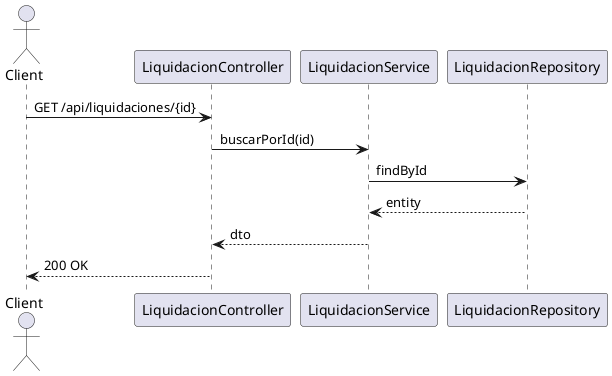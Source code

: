 @startuml
actor Client
Client -> LiquidacionController : GET /api/liquidaciones/{id}
LiquidacionController -> LiquidacionService : buscarPorId(id)
LiquidacionService -> LiquidacionRepository : findById
LiquidacionRepository --> LiquidacionService : entity
LiquidacionService --> LiquidacionController : dto
LiquidacionController --> Client : 200 OK
@enduml
